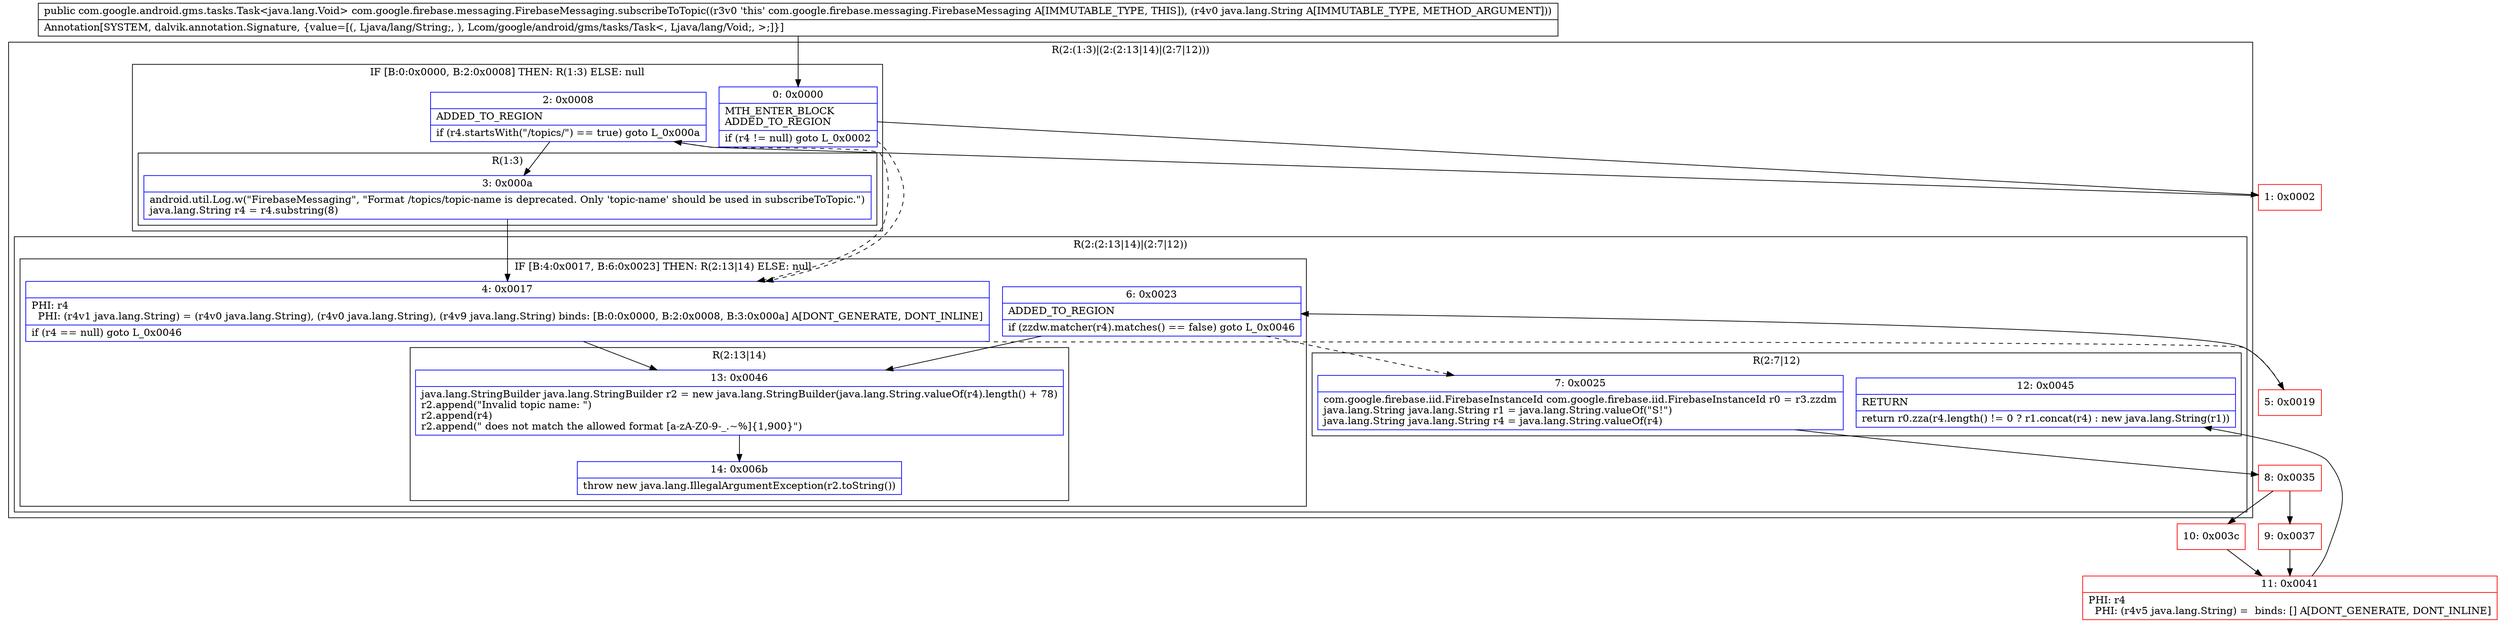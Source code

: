 digraph "CFG forcom.google.firebase.messaging.FirebaseMessaging.subscribeToTopic(Ljava\/lang\/String;)Lcom\/google\/android\/gms\/tasks\/Task;" {
subgraph cluster_Region_706555161 {
label = "R(2:(1:3)|(2:(2:13|14)|(2:7|12)))";
node [shape=record,color=blue];
subgraph cluster_IfRegion_1049648476 {
label = "IF [B:0:0x0000, B:2:0x0008] THEN: R(1:3) ELSE: null";
node [shape=record,color=blue];
Node_0 [shape=record,label="{0\:\ 0x0000|MTH_ENTER_BLOCK\lADDED_TO_REGION\l|if (r4 != null) goto L_0x0002\l}"];
Node_2 [shape=record,label="{2\:\ 0x0008|ADDED_TO_REGION\l|if (r4.startsWith(\"\/topics\/\") == true) goto L_0x000a\l}"];
subgraph cluster_Region_125241155 {
label = "R(1:3)";
node [shape=record,color=blue];
Node_3 [shape=record,label="{3\:\ 0x000a|android.util.Log.w(\"FirebaseMessaging\", \"Format \/topics\/topic\-name is deprecated. Only 'topic\-name' should be used in subscribeToTopic.\")\ljava.lang.String r4 = r4.substring(8)\l}"];
}
}
subgraph cluster_Region_1581927088 {
label = "R(2:(2:13|14)|(2:7|12))";
node [shape=record,color=blue];
subgraph cluster_IfRegion_494719365 {
label = "IF [B:4:0x0017, B:6:0x0023] THEN: R(2:13|14) ELSE: null";
node [shape=record,color=blue];
Node_4 [shape=record,label="{4\:\ 0x0017|PHI: r4 \l  PHI: (r4v1 java.lang.String) = (r4v0 java.lang.String), (r4v0 java.lang.String), (r4v9 java.lang.String) binds: [B:0:0x0000, B:2:0x0008, B:3:0x000a] A[DONT_GENERATE, DONT_INLINE]\l|if (r4 == null) goto L_0x0046\l}"];
Node_6 [shape=record,label="{6\:\ 0x0023|ADDED_TO_REGION\l|if (zzdw.matcher(r4).matches() == false) goto L_0x0046\l}"];
subgraph cluster_Region_777003230 {
label = "R(2:13|14)";
node [shape=record,color=blue];
Node_13 [shape=record,label="{13\:\ 0x0046|java.lang.StringBuilder java.lang.StringBuilder r2 = new java.lang.StringBuilder(java.lang.String.valueOf(r4).length() + 78)\lr2.append(\"Invalid topic name: \")\lr2.append(r4)\lr2.append(\" does not match the allowed format [a\-zA\-Z0\-9\-_.~%]\{1,900\}\")\l}"];
Node_14 [shape=record,label="{14\:\ 0x006b|throw new java.lang.IllegalArgumentException(r2.toString())\l}"];
}
}
subgraph cluster_Region_225132166 {
label = "R(2:7|12)";
node [shape=record,color=blue];
Node_7 [shape=record,label="{7\:\ 0x0025|com.google.firebase.iid.FirebaseInstanceId com.google.firebase.iid.FirebaseInstanceId r0 = r3.zzdm\ljava.lang.String java.lang.String r1 = java.lang.String.valueOf(\"S!\")\ljava.lang.String java.lang.String r4 = java.lang.String.valueOf(r4)\l}"];
Node_12 [shape=record,label="{12\:\ 0x0045|RETURN\l|return r0.zza(r4.length() != 0 ? r1.concat(r4) : new java.lang.String(r1))\l}"];
}
}
}
Node_1 [shape=record,color=red,label="{1\:\ 0x0002}"];
Node_5 [shape=record,color=red,label="{5\:\ 0x0019}"];
Node_8 [shape=record,color=red,label="{8\:\ 0x0035}"];
Node_9 [shape=record,color=red,label="{9\:\ 0x0037}"];
Node_10 [shape=record,color=red,label="{10\:\ 0x003c}"];
Node_11 [shape=record,color=red,label="{11\:\ 0x0041|PHI: r4 \l  PHI: (r4v5 java.lang.String) =  binds: [] A[DONT_GENERATE, DONT_INLINE]\l}"];
MethodNode[shape=record,label="{public com.google.android.gms.tasks.Task\<java.lang.Void\> com.google.firebase.messaging.FirebaseMessaging.subscribeToTopic((r3v0 'this' com.google.firebase.messaging.FirebaseMessaging A[IMMUTABLE_TYPE, THIS]), (r4v0 java.lang.String A[IMMUTABLE_TYPE, METHOD_ARGUMENT]))  | Annotation[SYSTEM, dalvik.annotation.Signature, \{value=[(, Ljava\/lang\/String;, ), Lcom\/google\/android\/gms\/tasks\/Task\<, Ljava\/lang\/Void;, \>;]\}]\l}"];
MethodNode -> Node_0;
Node_0 -> Node_1;
Node_0 -> Node_4[style=dashed];
Node_2 -> Node_3;
Node_2 -> Node_4[style=dashed];
Node_3 -> Node_4;
Node_4 -> Node_5[style=dashed];
Node_4 -> Node_13;
Node_6 -> Node_7[style=dashed];
Node_6 -> Node_13;
Node_13 -> Node_14;
Node_7 -> Node_8;
Node_1 -> Node_2;
Node_5 -> Node_6;
Node_8 -> Node_9;
Node_8 -> Node_10;
Node_9 -> Node_11;
Node_10 -> Node_11;
Node_11 -> Node_12;
}

